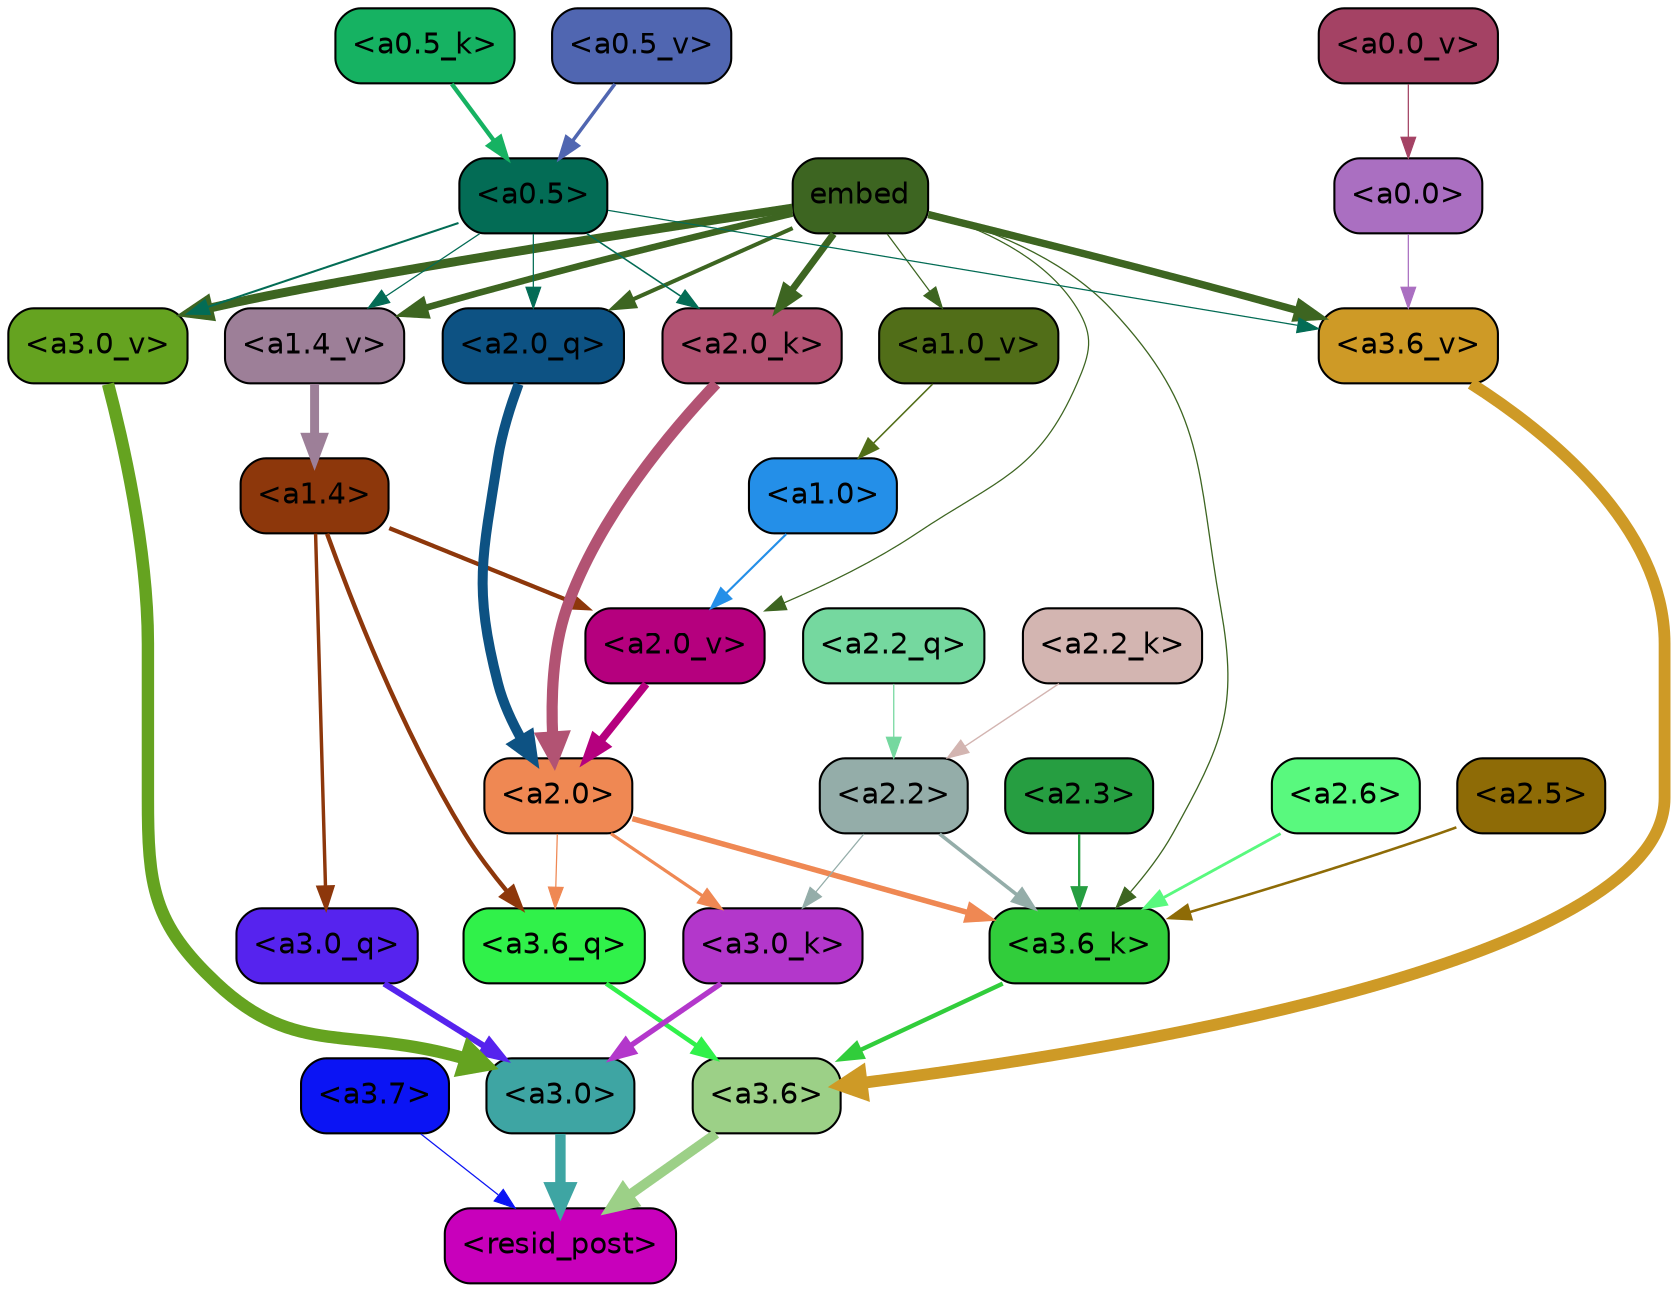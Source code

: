 strict digraph "" {
	graph [bgcolor=transparent,
		layout=dot,
		overlap=false,
		splines=true
	];
	"<a3.7>"	[color=black,
		fillcolor="#0b14f4",
		fontname=Helvetica,
		shape=box,
		style="filled, rounded"];
	"<resid_post>"	[color=black,
		fillcolor="#c800bb",
		fontname=Helvetica,
		shape=box,
		style="filled, rounded"];
	"<a3.7>" -> "<resid_post>"	[color="#0b14f4",
		penwidth=0.6];
	"<a3.6>"	[color=black,
		fillcolor="#9cd087",
		fontname=Helvetica,
		shape=box,
		style="filled, rounded"];
	"<a3.6>" -> "<resid_post>"	[color="#9cd087",
		penwidth=4.748674273490906];
	"<a3.0>"	[color=black,
		fillcolor="#3ea5a3",
		fontname=Helvetica,
		shape=box,
		style="filled, rounded"];
	"<a3.0>" -> "<resid_post>"	[color="#3ea5a3",
		penwidth=5.004031300544739];
	"<a3.6_q>"	[color=black,
		fillcolor="#30f14a",
		fontname=Helvetica,
		shape=box,
		style="filled, rounded"];
	"<a3.6_q>" -> "<a3.6>"	[color="#30f14a",
		penwidth=2.1656854450702667];
	"<a3.0_q>"	[color=black,
		fillcolor="#5623ee",
		fontname=Helvetica,
		shape=box,
		style="filled, rounded"];
	"<a3.0_q>" -> "<a3.0>"	[color="#5623ee",
		penwidth=2.95696559548378];
	"<a3.6_k>"	[color=black,
		fillcolor="#31cd3b",
		fontname=Helvetica,
		shape=box,
		style="filled, rounded"];
	"<a3.6_k>" -> "<a3.6>"	[color="#31cd3b",
		penwidth=2.086437076330185];
	"<a3.0_k>"	[color=black,
		fillcolor="#b337cb",
		fontname=Helvetica,
		shape=box,
		style="filled, rounded"];
	"<a3.0_k>" -> "<a3.0>"	[color="#b337cb",
		penwidth=2.5988530814647675];
	"<a3.6_v>"	[color=black,
		fillcolor="#ce9a26",
		fontname=Helvetica,
		shape=box,
		style="filled, rounded"];
	"<a3.6_v>" -> "<a3.6>"	[color="#ce9a26",
		penwidth=5.669987380504608];
	"<a3.0_v>"	[color=black,
		fillcolor="#65a320",
		fontname=Helvetica,
		shape=box,
		style="filled, rounded"];
	"<a3.0_v>" -> "<a3.0>"	[color="#65a320",
		penwidth=5.9515902400016785];
	"<a2.0>"	[color=black,
		fillcolor="#ef8853",
		fontname=Helvetica,
		shape=box,
		style="filled, rounded"];
	"<a2.0>" -> "<a3.6_q>"	[color="#ef8853",
		penwidth=0.6];
	"<a2.0>" -> "<a3.6_k>"	[color="#ef8853",
		penwidth=2.6423546075820923];
	"<a2.0>" -> "<a3.0_k>"	[color="#ef8853",
		penwidth=1.5482127666473389];
	"<a1.4>"	[color=black,
		fillcolor="#8d370b",
		fontname=Helvetica,
		shape=box,
		style="filled, rounded"];
	"<a1.4>" -> "<a3.6_q>"	[color="#8d370b",
		penwidth=2.1035547256469727];
	"<a1.4>" -> "<a3.0_q>"	[color="#8d370b",
		penwidth=1.6541699171066284];
	"<a2.0_v>"	[color=black,
		fillcolor="#b5007e",
		fontname=Helvetica,
		shape=box,
		style="filled, rounded"];
	"<a1.4>" -> "<a2.0_v>"	[color="#8d370b",
		penwidth=2.048949420452118];
	"<a2.6>"	[color=black,
		fillcolor="#59f97e",
		fontname=Helvetica,
		shape=box,
		style="filled, rounded"];
	"<a2.6>" -> "<a3.6_k>"	[color="#59f97e",
		penwidth=1.3718644380569458];
	"<a2.5>"	[color=black,
		fillcolor="#8e6b06",
		fontname=Helvetica,
		shape=box,
		style="filled, rounded"];
	"<a2.5>" -> "<a3.6_k>"	[color="#8e6b06",
		penwidth=1.231603980064392];
	"<a2.3>"	[color=black,
		fillcolor="#269e41",
		fontname=Helvetica,
		shape=box,
		style="filled, rounded"];
	"<a2.3>" -> "<a3.6_k>"	[color="#269e41",
		penwidth=1.1117559671401978];
	"<a2.2>"	[color=black,
		fillcolor="#94ada9",
		fontname=Helvetica,
		shape=box,
		style="filled, rounded"];
	"<a2.2>" -> "<a3.6_k>"	[color="#94ada9",
		penwidth=1.7315057516098022];
	"<a2.2>" -> "<a3.0_k>"	[color="#94ada9",
		penwidth=0.6];
	embed	[color=black,
		fillcolor="#3d6521",
		fontname=Helvetica,
		shape=box,
		style="filled, rounded"];
	embed -> "<a3.6_k>"	[color="#3d6521",
		penwidth=0.6229734420776367];
	embed -> "<a3.6_v>"	[color="#3d6521",
		penwidth=3.56406831741333];
	embed -> "<a3.0_v>"	[color="#3d6521",
		penwidth=4.293717980384827];
	"<a2.0_q>"	[color=black,
		fillcolor="#0d5283",
		fontname=Helvetica,
		shape=box,
		style="filled, rounded"];
	embed -> "<a2.0_q>"	[color="#3d6521",
		penwidth=1.9479764699935913];
	"<a2.0_k>"	[color=black,
		fillcolor="#b25373",
		fontname=Helvetica,
		shape=box,
		style="filled, rounded"];
	embed -> "<a2.0_k>"	[color="#3d6521",
		penwidth=3.348647713661194];
	embed -> "<a2.0_v>"	[color="#3d6521",
		penwidth=0.6];
	"<a1.4_v>"	[color=black,
		fillcolor="#9d7f98",
		fontname=Helvetica,
		shape=box,
		style="filled, rounded"];
	embed -> "<a1.4_v>"	[color="#3d6521",
		penwidth=3.1658360958099365];
	"<a1.0_v>"	[color=black,
		fillcolor="#516e18",
		fontname=Helvetica,
		shape=box,
		style="filled, rounded"];
	embed -> "<a1.0_v>"	[color="#3d6521",
		penwidth=0.6];
	"<a0.5>"	[color=black,
		fillcolor="#036c55",
		fontname=Helvetica,
		shape=box,
		style="filled, rounded"];
	"<a0.5>" -> "<a3.6_v>"	[color="#036c55",
		penwidth=0.6];
	"<a0.5>" -> "<a3.0_v>"	[color="#036c55",
		penwidth=0.9916514158248901];
	"<a0.5>" -> "<a2.0_q>"	[color="#036c55",
		penwidth=0.6];
	"<a0.5>" -> "<a2.0_k>"	[color="#036c55",
		penwidth=0.7479127645492554];
	"<a0.5>" -> "<a1.4_v>"	[color="#036c55",
		penwidth=0.6];
	"<a0.0>"	[color=black,
		fillcolor="#aa6fc1",
		fontname=Helvetica,
		shape=box,
		style="filled, rounded"];
	"<a0.0>" -> "<a3.6_v>"	[color="#aa6fc1",
		penwidth=0.6];
	"<a2.2_q>"	[color=black,
		fillcolor="#75d89f",
		fontname=Helvetica,
		shape=box,
		style="filled, rounded"];
	"<a2.2_q>" -> "<a2.2>"	[color="#75d89f",
		penwidth=0.6068362593650818];
	"<a2.0_q>" -> "<a2.0>"	[color="#0d5283",
		penwidth=4.801594913005829];
	"<a2.2_k>"	[color=black,
		fillcolor="#d3b5b1",
		fontname=Helvetica,
		shape=box,
		style="filled, rounded"];
	"<a2.2_k>" -> "<a2.2>"	[color="#d3b5b1",
		penwidth=0.6648573875427246];
	"<a2.0_k>" -> "<a2.0>"	[color="#b25373",
		penwidth=5.364346981048584];
	"<a2.0_v>" -> "<a2.0>"	[color="#b5007e",
		penwidth=3.76983106136322];
	"<a1.0>"	[color=black,
		fillcolor="#248fe8",
		fontname=Helvetica,
		shape=box,
		style="filled, rounded"];
	"<a1.0>" -> "<a2.0_v>"	[color="#248fe8",
		penwidth=1.0333166718482971];
	"<a1.4_v>" -> "<a1.4>"	[color="#9d7f98",
		penwidth=4.295930981636047];
	"<a1.0_v>" -> "<a1.0>"	[color="#516e18",
		penwidth=0.7506231069564819];
	"<a0.5_k>"	[color=black,
		fillcolor="#16b262",
		fontname=Helvetica,
		shape=box,
		style="filled, rounded"];
	"<a0.5_k>" -> "<a0.5>"	[color="#16b262",
		penwidth=2.078277349472046];
	"<a0.5_v>"	[color=black,
		fillcolor="#5066b1",
		fontname=Helvetica,
		shape=box,
		style="filled, rounded"];
	"<a0.5_v>" -> "<a0.5>"	[color="#5066b1",
		penwidth=1.6795680522918701];
	"<a0.0_v>"	[color=black,
		fillcolor="#a44264",
		fontname=Helvetica,
		shape=box,
		style="filled, rounded"];
	"<a0.0_v>" -> "<a0.0>"	[color="#a44264",
		penwidth=0.6];
}
